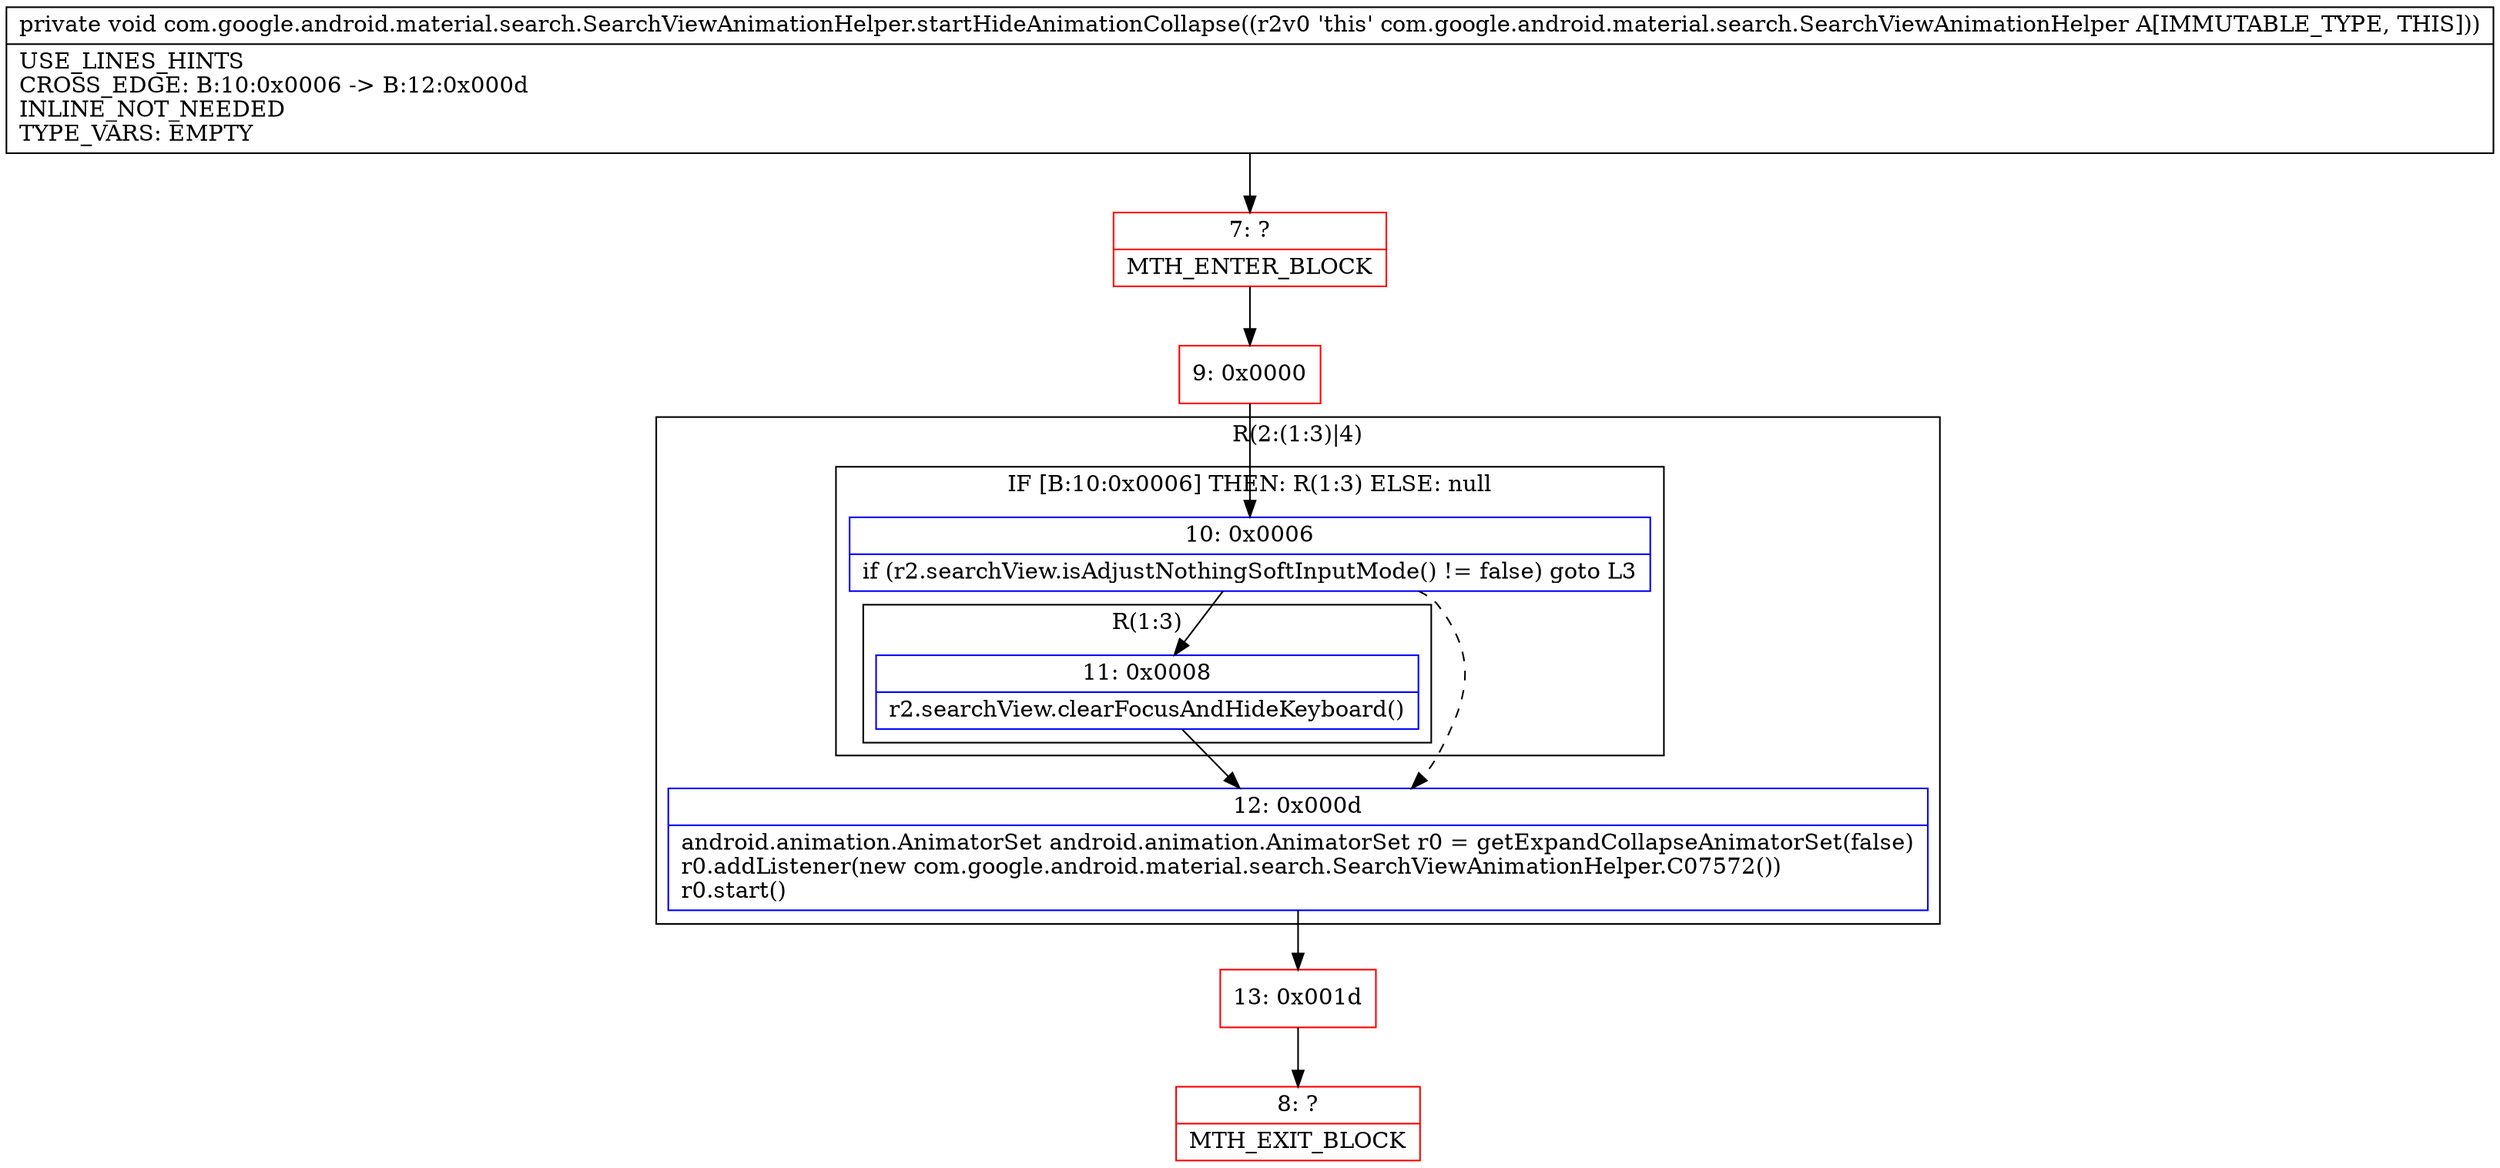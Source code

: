 digraph "CFG forcom.google.android.material.search.SearchViewAnimationHelper.startHideAnimationCollapse()V" {
subgraph cluster_Region_2031309505 {
label = "R(2:(1:3)|4)";
node [shape=record,color=blue];
subgraph cluster_IfRegion_665861056 {
label = "IF [B:10:0x0006] THEN: R(1:3) ELSE: null";
node [shape=record,color=blue];
Node_10 [shape=record,label="{10\:\ 0x0006|if (r2.searchView.isAdjustNothingSoftInputMode() != false) goto L3\l}"];
subgraph cluster_Region_1111989526 {
label = "R(1:3)";
node [shape=record,color=blue];
Node_11 [shape=record,label="{11\:\ 0x0008|r2.searchView.clearFocusAndHideKeyboard()\l}"];
}
}
Node_12 [shape=record,label="{12\:\ 0x000d|android.animation.AnimatorSet android.animation.AnimatorSet r0 = getExpandCollapseAnimatorSet(false)\lr0.addListener(new com.google.android.material.search.SearchViewAnimationHelper.C07572())\lr0.start()\l}"];
}
Node_7 [shape=record,color=red,label="{7\:\ ?|MTH_ENTER_BLOCK\l}"];
Node_9 [shape=record,color=red,label="{9\:\ 0x0000}"];
Node_13 [shape=record,color=red,label="{13\:\ 0x001d}"];
Node_8 [shape=record,color=red,label="{8\:\ ?|MTH_EXIT_BLOCK\l}"];
MethodNode[shape=record,label="{private void com.google.android.material.search.SearchViewAnimationHelper.startHideAnimationCollapse((r2v0 'this' com.google.android.material.search.SearchViewAnimationHelper A[IMMUTABLE_TYPE, THIS]))  | USE_LINES_HINTS\lCROSS_EDGE: B:10:0x0006 \-\> B:12:0x000d\lINLINE_NOT_NEEDED\lTYPE_VARS: EMPTY\l}"];
MethodNode -> Node_7;Node_10 -> Node_11;
Node_10 -> Node_12[style=dashed];
Node_11 -> Node_12;
Node_12 -> Node_13;
Node_7 -> Node_9;
Node_9 -> Node_10;
Node_13 -> Node_8;
}

